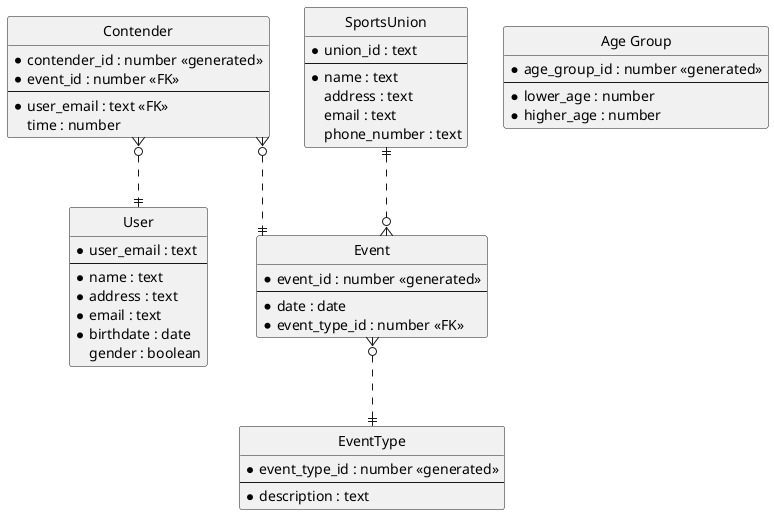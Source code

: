 @startuml
'https://plantuml.com/ie-diagram

' hide the spot
hide circle

' avoid problems with angled crows feet
skinparam linetype ortho

entity User {
  *user_email : text
  --
  *name : text
  *address : text
  *email : text
  *birthdate : date
  gender : boolean
}

entity Event {
  *event_id : number <<generated>>
  --
  *date : date
  *event_type_id : number <<FK>>
}

entity EventType {
  *event_type_id : number <<generated>>
  --
  *description : text
}
Event }o..|| EventType

entity Contender {
  *contender_id : number <<generated>>
  * event_id : number <<FK>>
  --
  * user_email : text <<FK>>
  time : number
}
Contender }o..|| Event
Contender }o..|| User


entity "Age Group" {
    *age_group_id : number <<generated>>
    --
    *lower_age : number
    *higher_age : number
}

entity SportsUnion {
    *union_id : text
    --
    *name : text
    address : text
    email : text
    phone_number : text
}
SportsUnion ||..o{ Event



'User ||..o{ Event
'User |o..o{ Contender


@enduml